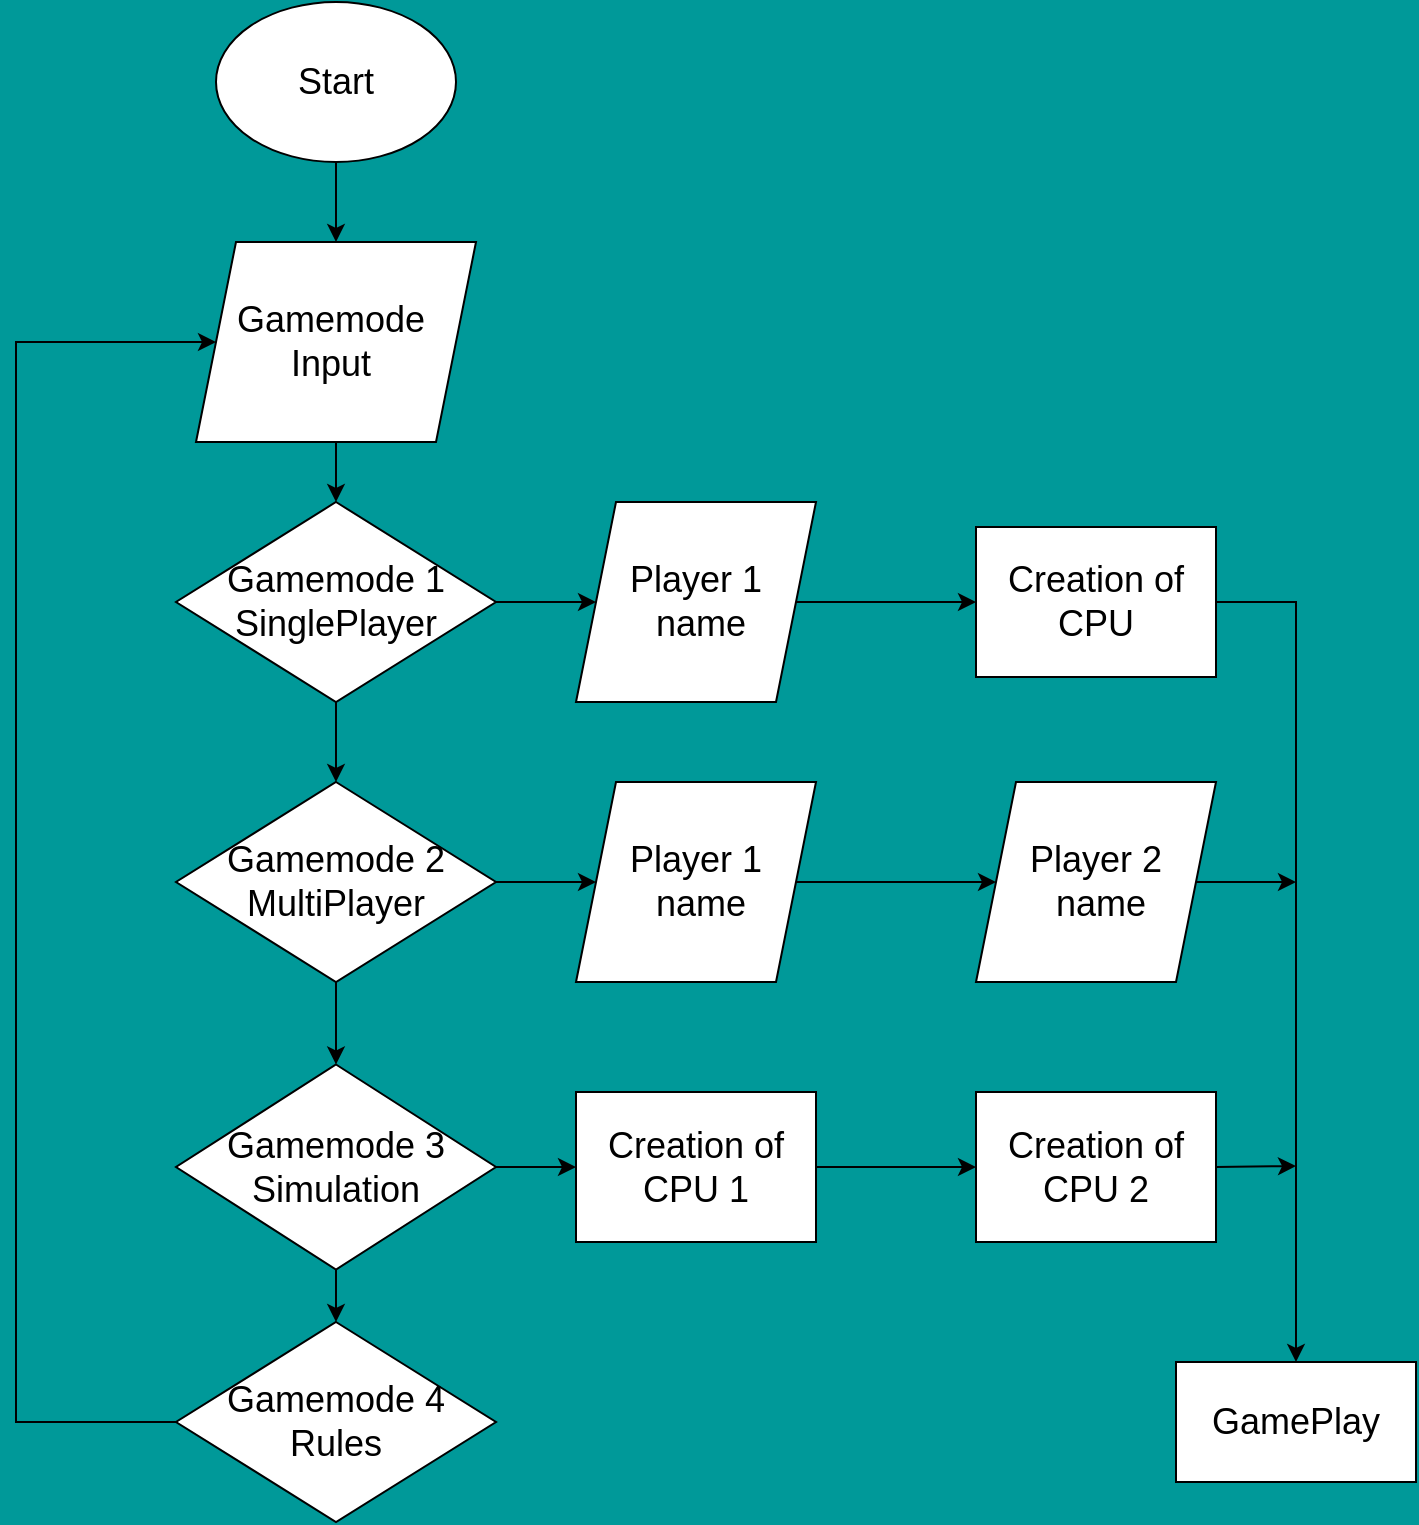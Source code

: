 <mxfile version="20.8.20" type="github" pages="2">
  <diagram id="C5RBs43oDa-KdzZeNtuy" name="Menu Page">
    <mxGraphModel dx="806" dy="463" grid="1" gridSize="10" guides="1" tooltips="1" connect="1" arrows="1" fold="1" page="1" pageScale="1" pageWidth="827" pageHeight="1169" background="#009999" math="0" shadow="0">
      <root>
        <mxCell id="WIyWlLk6GJQsqaUBKTNV-0" />
        <mxCell id="WIyWlLk6GJQsqaUBKTNV-1" parent="WIyWlLk6GJQsqaUBKTNV-0" />
        <mxCell id="a4mW-Qo0J0XxIdTDFxQc-1" style="edgeStyle=orthogonalEdgeStyle;rounded=0;orthogonalLoop=1;jettySize=auto;html=1;exitX=0.5;exitY=1;exitDx=0;exitDy=0;entryX=0.5;entryY=0;entryDx=0;entryDy=0;" parent="WIyWlLk6GJQsqaUBKTNV-1" source="HH_Q_SZp9m50b5lRNX-O-0" target="HH_Q_SZp9m50b5lRNX-O-4" edge="1">
          <mxGeometry relative="1" as="geometry" />
        </mxCell>
        <mxCell id="HH_Q_SZp9m50b5lRNX-O-0" value="&lt;font style=&quot;font-size: 18px;&quot;&gt;Start&lt;/font&gt;" style="ellipse;whiteSpace=wrap;html=1;" parent="WIyWlLk6GJQsqaUBKTNV-1" vertex="1">
          <mxGeometry x="340" y="40" width="120" height="80" as="geometry" />
        </mxCell>
        <mxCell id="HH_Q_SZp9m50b5lRNX-O-47" style="edgeStyle=orthogonalEdgeStyle;rounded=0;orthogonalLoop=1;jettySize=auto;html=1;exitX=1;exitY=0.5;exitDx=0;exitDy=0;fontSize=18;entryX=0.5;entryY=0;entryDx=0;entryDy=0;" parent="WIyWlLk6GJQsqaUBKTNV-1" source="HH_Q_SZp9m50b5lRNX-O-3" target="HH_Q_SZp9m50b5lRNX-O-51" edge="1">
          <mxGeometry relative="1" as="geometry">
            <mxPoint x="880" y="770" as="targetPoint" />
          </mxGeometry>
        </mxCell>
        <mxCell id="HH_Q_SZp9m50b5lRNX-O-3" value="Creation of CPU" style="rounded=0;whiteSpace=wrap;html=1;fontSize=18;" parent="WIyWlLk6GJQsqaUBKTNV-1" vertex="1">
          <mxGeometry x="720" y="302.5" width="120" height="75" as="geometry" />
        </mxCell>
        <mxCell id="HH_Q_SZp9m50b5lRNX-O-4" value="Gamemode&amp;nbsp;&lt;br&gt;Input&amp;nbsp;" style="shape=parallelogram;perimeter=parallelogramPerimeter;whiteSpace=wrap;html=1;fixedSize=1;fontSize=18;" parent="WIyWlLk6GJQsqaUBKTNV-1" vertex="1">
          <mxGeometry x="330" y="160" width="140" height="100" as="geometry" />
        </mxCell>
        <mxCell id="a4mW-Qo0J0XxIdTDFxQc-3" style="edgeStyle=orthogonalEdgeStyle;rounded=0;orthogonalLoop=1;jettySize=auto;html=1;exitX=0.5;exitY=1;exitDx=0;exitDy=0;entryX=0.5;entryY=0;entryDx=0;entryDy=0;" parent="WIyWlLk6GJQsqaUBKTNV-1" source="HH_Q_SZp9m50b5lRNX-O-7" target="HH_Q_SZp9m50b5lRNX-O-21" edge="1">
          <mxGeometry relative="1" as="geometry" />
        </mxCell>
        <mxCell id="HH_Q_SZp9m50b5lRNX-O-7" value="Gamemode 1&lt;br&gt;SinglePlayer" style="rhombus;whiteSpace=wrap;html=1;fontSize=18;" parent="WIyWlLk6GJQsqaUBKTNV-1" vertex="1">
          <mxGeometry x="320" y="290" width="160" height="100" as="geometry" />
        </mxCell>
        <mxCell id="HH_Q_SZp9m50b5lRNX-O-10" value="" style="endArrow=classic;html=1;rounded=0;fontSize=18;exitX=0.5;exitY=1;exitDx=0;exitDy=0;entryX=0.5;entryY=0;entryDx=0;entryDy=0;" parent="WIyWlLk6GJQsqaUBKTNV-1" source="HH_Q_SZp9m50b5lRNX-O-4" target="HH_Q_SZp9m50b5lRNX-O-7" edge="1">
          <mxGeometry width="50" height="50" relative="1" as="geometry">
            <mxPoint x="399.5" y="260" as="sourcePoint" />
            <mxPoint x="400" y="300" as="targetPoint" />
          </mxGeometry>
        </mxCell>
        <mxCell id="HH_Q_SZp9m50b5lRNX-O-16" value="" style="endArrow=classic;html=1;rounded=0;fontSize=18;exitX=1;exitY=0.5;exitDx=0;exitDy=0;entryX=0;entryY=0.5;entryDx=0;entryDy=0;" parent="WIyWlLk6GJQsqaUBKTNV-1" source="HH_Q_SZp9m50b5lRNX-O-7" target="HH_Q_SZp9m50b5lRNX-O-17" edge="1">
          <mxGeometry width="50" height="50" relative="1" as="geometry">
            <mxPoint x="409.5" y="270" as="sourcePoint" />
            <mxPoint x="410" y="310" as="targetPoint" />
          </mxGeometry>
        </mxCell>
        <mxCell id="HH_Q_SZp9m50b5lRNX-O-19" style="edgeStyle=orthogonalEdgeStyle;rounded=0;orthogonalLoop=1;jettySize=auto;html=1;exitX=1;exitY=0.5;exitDx=0;exitDy=0;entryX=0;entryY=0.5;entryDx=0;entryDy=0;fontSize=18;" parent="WIyWlLk6GJQsqaUBKTNV-1" source="HH_Q_SZp9m50b5lRNX-O-17" target="HH_Q_SZp9m50b5lRNX-O-3" edge="1">
          <mxGeometry relative="1" as="geometry" />
        </mxCell>
        <mxCell id="HH_Q_SZp9m50b5lRNX-O-17" value="Player 1&lt;br&gt;&amp;nbsp;name" style="shape=parallelogram;perimeter=parallelogramPerimeter;whiteSpace=wrap;html=1;fixedSize=1;fontSize=18;" parent="WIyWlLk6GJQsqaUBKTNV-1" vertex="1">
          <mxGeometry x="520" y="290" width="120" height="100" as="geometry" />
        </mxCell>
        <mxCell id="a4mW-Qo0J0XxIdTDFxQc-4" style="edgeStyle=orthogonalEdgeStyle;rounded=0;orthogonalLoop=1;jettySize=auto;html=1;exitX=0.5;exitY=1;exitDx=0;exitDy=0;entryX=0.5;entryY=0;entryDx=0;entryDy=0;" parent="WIyWlLk6GJQsqaUBKTNV-1" source="HH_Q_SZp9m50b5lRNX-O-21" target="HH_Q_SZp9m50b5lRNX-O-36" edge="1">
          <mxGeometry relative="1" as="geometry" />
        </mxCell>
        <mxCell id="HH_Q_SZp9m50b5lRNX-O-21" value="Gamemode 2&lt;br&gt;MultiPlayer" style="rhombus;whiteSpace=wrap;html=1;fontSize=18;" parent="WIyWlLk6GJQsqaUBKTNV-1" vertex="1">
          <mxGeometry x="320" y="430" width="160" height="100" as="geometry" />
        </mxCell>
        <mxCell id="HH_Q_SZp9m50b5lRNX-O-23" value="" style="endArrow=classic;html=1;rounded=0;fontSize=18;exitX=1;exitY=0.5;exitDx=0;exitDy=0;entryX=0;entryY=0.5;entryDx=0;entryDy=0;" parent="WIyWlLk6GJQsqaUBKTNV-1" source="HH_Q_SZp9m50b5lRNX-O-21" target="HH_Q_SZp9m50b5lRNX-O-25" edge="1">
          <mxGeometry width="50" height="50" relative="1" as="geometry">
            <mxPoint x="409.5" y="400" as="sourcePoint" />
            <mxPoint x="410" y="440" as="targetPoint" />
          </mxGeometry>
        </mxCell>
        <mxCell id="HH_Q_SZp9m50b5lRNX-O-28" style="edgeStyle=orthogonalEdgeStyle;rounded=0;orthogonalLoop=1;jettySize=auto;html=1;exitX=1;exitY=0.5;exitDx=0;exitDy=0;fontSize=18;" parent="WIyWlLk6GJQsqaUBKTNV-1" source="HH_Q_SZp9m50b5lRNX-O-25" target="HH_Q_SZp9m50b5lRNX-O-26" edge="1">
          <mxGeometry relative="1" as="geometry" />
        </mxCell>
        <mxCell id="HH_Q_SZp9m50b5lRNX-O-25" value="Player 1&lt;br&gt;&amp;nbsp;name" style="shape=parallelogram;perimeter=parallelogramPerimeter;whiteSpace=wrap;html=1;fixedSize=1;fontSize=18;" parent="WIyWlLk6GJQsqaUBKTNV-1" vertex="1">
          <mxGeometry x="520" y="430" width="120" height="100" as="geometry" />
        </mxCell>
        <mxCell id="HH_Q_SZp9m50b5lRNX-O-48" style="edgeStyle=orthogonalEdgeStyle;rounded=0;orthogonalLoop=1;jettySize=auto;html=1;exitX=1;exitY=0.5;exitDx=0;exitDy=0;fontSize=18;" parent="WIyWlLk6GJQsqaUBKTNV-1" source="HH_Q_SZp9m50b5lRNX-O-26" edge="1">
          <mxGeometry relative="1" as="geometry">
            <mxPoint x="880" y="480" as="targetPoint" />
          </mxGeometry>
        </mxCell>
        <mxCell id="HH_Q_SZp9m50b5lRNX-O-26" value="Player 2&lt;br&gt;&amp;nbsp;name" style="shape=parallelogram;perimeter=parallelogramPerimeter;whiteSpace=wrap;html=1;fixedSize=1;fontSize=18;" parent="WIyWlLk6GJQsqaUBKTNV-1" vertex="1">
          <mxGeometry x="720" y="430" width="120" height="100" as="geometry" />
        </mxCell>
        <mxCell id="a4mW-Qo0J0XxIdTDFxQc-6" style="edgeStyle=orthogonalEdgeStyle;rounded=0;orthogonalLoop=1;jettySize=auto;html=1;exitX=1;exitY=0.5;exitDx=0;exitDy=0;" parent="WIyWlLk6GJQsqaUBKTNV-1" source="HH_Q_SZp9m50b5lRNX-O-35" edge="1">
          <mxGeometry relative="1" as="geometry">
            <mxPoint x="880" y="622" as="targetPoint" />
          </mxGeometry>
        </mxCell>
        <mxCell id="HH_Q_SZp9m50b5lRNX-O-35" value="Creation of CPU 2" style="rounded=0;whiteSpace=wrap;html=1;fontSize=18;" parent="WIyWlLk6GJQsqaUBKTNV-1" vertex="1">
          <mxGeometry x="720" y="585" width="120" height="75" as="geometry" />
        </mxCell>
        <mxCell id="a4mW-Qo0J0XxIdTDFxQc-7" style="edgeStyle=orthogonalEdgeStyle;rounded=0;orthogonalLoop=1;jettySize=auto;html=1;exitX=0.5;exitY=1;exitDx=0;exitDy=0;" parent="WIyWlLk6GJQsqaUBKTNV-1" source="HH_Q_SZp9m50b5lRNX-O-36" target="HH_Q_SZp9m50b5lRNX-O-43" edge="1">
          <mxGeometry relative="1" as="geometry" />
        </mxCell>
        <mxCell id="HH_Q_SZp9m50b5lRNX-O-36" value="Gamemode 3&lt;br&gt;Simulation" style="rhombus;whiteSpace=wrap;html=1;fontSize=18;" parent="WIyWlLk6GJQsqaUBKTNV-1" vertex="1">
          <mxGeometry x="320" y="571.25" width="160" height="102.5" as="geometry" />
        </mxCell>
        <mxCell id="HH_Q_SZp9m50b5lRNX-O-38" value="" style="endArrow=classic;html=1;rounded=0;fontSize=18;exitX=1;exitY=0.5;exitDx=0;exitDy=0;entryX=0;entryY=0.5;entryDx=0;entryDy=0;" parent="WIyWlLk6GJQsqaUBKTNV-1" source="HH_Q_SZp9m50b5lRNX-O-36" target="HH_Q_SZp9m50b5lRNX-O-42" edge="1">
          <mxGeometry width="50" height="50" relative="1" as="geometry">
            <mxPoint x="409.5" y="530" as="sourcePoint" />
            <mxPoint x="520" y="605" as="targetPoint" />
          </mxGeometry>
        </mxCell>
        <mxCell id="a4mW-Qo0J0XxIdTDFxQc-5" style="edgeStyle=orthogonalEdgeStyle;rounded=0;orthogonalLoop=1;jettySize=auto;html=1;exitX=1;exitY=0.5;exitDx=0;exitDy=0;entryX=0;entryY=0.5;entryDx=0;entryDy=0;" parent="WIyWlLk6GJQsqaUBKTNV-1" source="HH_Q_SZp9m50b5lRNX-O-42" target="HH_Q_SZp9m50b5lRNX-O-35" edge="1">
          <mxGeometry relative="1" as="geometry" />
        </mxCell>
        <mxCell id="HH_Q_SZp9m50b5lRNX-O-42" value="Creation of CPU 1" style="rounded=0;whiteSpace=wrap;html=1;fontSize=18;" parent="WIyWlLk6GJQsqaUBKTNV-1" vertex="1">
          <mxGeometry x="520" y="585" width="120" height="75" as="geometry" />
        </mxCell>
        <mxCell id="HH_Q_SZp9m50b5lRNX-O-45" style="edgeStyle=orthogonalEdgeStyle;rounded=0;orthogonalLoop=1;jettySize=auto;html=1;exitX=0;exitY=0.5;exitDx=0;exitDy=0;fontSize=18;entryX=0;entryY=0.5;entryDx=0;entryDy=0;" parent="WIyWlLk6GJQsqaUBKTNV-1" source="HH_Q_SZp9m50b5lRNX-O-43" target="HH_Q_SZp9m50b5lRNX-O-4" edge="1">
          <mxGeometry relative="1" as="geometry">
            <mxPoint x="580" y="150" as="targetPoint" />
            <Array as="points">
              <mxPoint x="240" y="750" />
              <mxPoint x="240" y="210" />
            </Array>
          </mxGeometry>
        </mxCell>
        <mxCell id="HH_Q_SZp9m50b5lRNX-O-43" value="Gamemode 4&lt;br&gt;Rules" style="rhombus;whiteSpace=wrap;html=1;fontSize=18;" parent="WIyWlLk6GJQsqaUBKTNV-1" vertex="1">
          <mxGeometry x="320" y="700" width="160" height="100" as="geometry" />
        </mxCell>
        <mxCell id="HH_Q_SZp9m50b5lRNX-O-51" value="GamePlay" style="rounded=0;whiteSpace=wrap;html=1;fontSize=18;" parent="WIyWlLk6GJQsqaUBKTNV-1" vertex="1">
          <mxGeometry x="820" y="720" width="120" height="60" as="geometry" />
        </mxCell>
      </root>
    </mxGraphModel>
  </diagram>
  <diagram id="r4zX6FCwEMg9TZWFA4fZ" name="Page-2">
    <mxGraphModel dx="806" dy="463" grid="1" gridSize="10" guides="1" tooltips="1" connect="1" arrows="1" fold="1" page="1" pageScale="1" pageWidth="850" pageHeight="1100" background="#009999" math="0" shadow="0">
      <root>
        <mxCell id="0" />
        <mxCell id="1" parent="0" />
        <mxCell id="A7rMprVfMEgR3UaybPef-2" style="edgeStyle=orthogonalEdgeStyle;rounded=0;orthogonalLoop=1;jettySize=auto;html=1;exitX=0.5;exitY=1;exitDx=0;exitDy=0;fontSize=18;entryX=0.5;entryY=0;entryDx=0;entryDy=0;" parent="1" source="A7rMprVfMEgR3UaybPef-1" target="A7rMprVfMEgR3UaybPef-4" edge="1">
          <mxGeometry relative="1" as="geometry">
            <mxPoint x="400" y="290" as="targetPoint" />
          </mxGeometry>
        </mxCell>
        <mxCell id="A7rMprVfMEgR3UaybPef-1" value="Creating deck and shuffling it" style="rounded=0;whiteSpace=wrap;html=1;fontSize=18;" parent="1" vertex="1">
          <mxGeometry x="340" y="160" width="120" height="60" as="geometry" />
        </mxCell>
        <mxCell id="A7rMprVfMEgR3UaybPef-3" style="edgeStyle=orthogonalEdgeStyle;rounded=0;orthogonalLoop=1;jettySize=auto;html=1;exitX=0.5;exitY=1;exitDx=0;exitDy=0;fontSize=18;entryX=0.5;entryY=0;entryDx=0;entryDy=0;" parent="1" source="A7rMprVfMEgR3UaybPef-4" target="A7rMprVfMEgR3UaybPef-6" edge="1">
          <mxGeometry relative="1" as="geometry">
            <mxPoint x="400" y="430" as="targetPoint" />
          </mxGeometry>
        </mxCell>
        <mxCell id="A7rMprVfMEgR3UaybPef-4" value="Creating the table (4cards)" style="rounded=0;whiteSpace=wrap;html=1;fontSize=18;" parent="1" vertex="1">
          <mxGeometry x="340" y="250" width="120" height="60" as="geometry" />
        </mxCell>
        <mxCell id="A7rMprVfMEgR3UaybPef-5" style="edgeStyle=orthogonalEdgeStyle;rounded=0;orthogonalLoop=1;jettySize=auto;html=1;exitX=0.5;exitY=1;exitDx=0;exitDy=0;fontSize=18;entryX=0.5;entryY=0;entryDx=0;entryDy=0;" parent="1" source="A7rMprVfMEgR3UaybPef-6" target="mmve00oq2YELYaKE3oax-1" edge="1">
          <mxGeometry relative="1" as="geometry">
            <mxPoint x="400" y="520" as="targetPoint" />
          </mxGeometry>
        </mxCell>
        <mxCell id="A7rMprVfMEgR3UaybPef-6" value="Giving each player 3 cards" style="rounded=0;whiteSpace=wrap;html=1;fontSize=18;" parent="1" vertex="1">
          <mxGeometry x="340" y="340" width="120" height="60" as="geometry" />
        </mxCell>
        <mxCell id="A7rMprVfMEgR3UaybPef-8" style="edgeStyle=orthogonalEdgeStyle;rounded=0;orthogonalLoop=1;jettySize=auto;html=1;exitX=0.5;exitY=1;exitDx=0;exitDy=0;entryX=0.5;entryY=0;entryDx=0;entryDy=0;fontSize=18;" parent="1" source="A7rMprVfMEgR3UaybPef-7" target="A7rMprVfMEgR3UaybPef-1" edge="1">
          <mxGeometry relative="1" as="geometry" />
        </mxCell>
        <mxCell id="A7rMprVfMEgR3UaybPef-7" value="Start Gameplay" style="ellipse;whiteSpace=wrap;html=1;fontSize=18;" parent="1" vertex="1">
          <mxGeometry x="340" y="40" width="120" height="80" as="geometry" />
        </mxCell>
        <mxCell id="eur9afngzgF5X81ezOUa-4" style="edgeStyle=orthogonalEdgeStyle;rounded=0;orthogonalLoop=1;jettySize=auto;html=1;exitX=1;exitY=0.5;exitDx=0;exitDy=0;fontSize=18;entryX=0;entryY=0.5;entryDx=0;entryDy=0;" parent="1" source="mmve00oq2YELYaKE3oax-1" target="ADtmE46used6P5anF5o4-2" edge="1">
          <mxGeometry relative="1" as="geometry">
            <mxPoint x="720" y="580" as="targetPoint" />
            <Array as="points">
              <mxPoint x="560" y="580" />
              <mxPoint x="560" y="325" />
            </Array>
          </mxGeometry>
        </mxCell>
        <mxCell id="P5Umke_pk-AGryGn2isK-3" style="edgeStyle=orthogonalEdgeStyle;rounded=0;orthogonalLoop=1;jettySize=auto;html=1;exitX=0.5;exitY=1;exitDx=0;exitDy=0;entryX=0.5;entryY=0;entryDx=0;entryDy=0;" parent="1" source="mmve00oq2YELYaKE3oax-1" target="7MBdk1am__fWoxltFibg-8" edge="1">
          <mxGeometry relative="1" as="geometry">
            <mxPoint x="400" y="680" as="targetPoint" />
          </mxGeometry>
        </mxCell>
        <mxCell id="mmve00oq2YELYaKE3oax-1" value="&lt;font style=&quot;font-size: 18px;&quot;&gt;While deck &amp;gt; 0:&lt;/font&gt;" style="rhombus;whiteSpace=wrap;html=1;" parent="1" vertex="1">
          <mxGeometry x="320" y="520" width="160" height="120" as="geometry" />
        </mxCell>
        <mxCell id="eur9afngzgF5X81ezOUa-3" style="edgeStyle=orthogonalEdgeStyle;rounded=0;orthogonalLoop=1;jettySize=auto;html=1;entryX=0;entryY=0.5;entryDx=0;entryDy=0;fontSize=18;" parent="1" target="mmve00oq2YELYaKE3oax-1" edge="1">
          <mxGeometry relative="1" as="geometry">
            <mxPoint x="160" y="1100" as="sourcePoint" />
            <Array as="points">
              <mxPoint x="160" y="710" />
              <mxPoint x="160" y="580" />
            </Array>
          </mxGeometry>
        </mxCell>
        <mxCell id="eC-DJ6D7m3388WFmM2am-2" style="edgeStyle=orthogonalEdgeStyle;rounded=0;orthogonalLoop=1;jettySize=auto;html=1;exitX=0.5;exitY=1;exitDx=0;exitDy=0;entryX=0.5;entryY=0;entryDx=0;entryDy=0;fontSize=210;" parent="1" source="ADtmE46used6P5anF5o4-2" target="eC-DJ6D7m3388WFmM2am-4" edge="1">
          <mxGeometry relative="1" as="geometry">
            <mxPoint x="1275" y="385" as="targetPoint" />
          </mxGeometry>
        </mxCell>
        <mxCell id="ADtmE46used6P5anF5o4-2" value="End Of Gameplay" style="rounded=0;whiteSpace=wrap;html=1;fontSize=18;" parent="1" vertex="1">
          <mxGeometry x="925" y="295" width="120" height="60" as="geometry" />
        </mxCell>
        <mxCell id="ADtmE46used6P5anF5o4-3" value="Setting the gameplay" style="text;whiteSpace=wrap;html=1;fontSize=18;" parent="1" vertex="1">
          <mxGeometry x="170" y="255" width="120" height="50" as="geometry" />
        </mxCell>
        <mxCell id="ADtmE46used6P5anF5o4-5" value="&lt;font style=&quot;font-size: 210px;&quot;&gt;{&lt;/font&gt;" style="text;whiteSpace=wrap;html=1;fontSize=18;" parent="1" vertex="1">
          <mxGeometry x="260" y="130" width="180" height="200" as="geometry" />
        </mxCell>
        <mxCell id="ADtmE46used6P5anF5o4-6" value="Start of Gameplay" style="text;whiteSpace=wrap;html=1;fontSize=18;" parent="1" vertex="1">
          <mxGeometry x="230" y="490" width="120" height="50" as="geometry" />
        </mxCell>
        <mxCell id="eC-DJ6D7m3388WFmM2am-7" style="edgeStyle=orthogonalEdgeStyle;rounded=0;orthogonalLoop=1;jettySize=auto;html=1;exitX=0.5;exitY=1;exitDx=0;exitDy=0;entryX=0.5;entryY=0;entryDx=0;entryDy=0;fontSize=18;" parent="1" source="eC-DJ6D7m3388WFmM2am-4" target="eC-DJ6D7m3388WFmM2am-6" edge="1">
          <mxGeometry relative="1" as="geometry" />
        </mxCell>
        <mxCell id="eC-DJ6D7m3388WFmM2am-26" style="edgeStyle=orthogonalEdgeStyle;rounded=0;orthogonalLoop=1;jettySize=auto;html=1;exitX=1;exitY=0.5;exitDx=0;exitDy=0;fontSize=18;entryX=0;entryY=0.5;entryDx=0;entryDy=0;entryPerimeter=0;" parent="1" source="eC-DJ6D7m3388WFmM2am-4" target="eC-DJ6D7m3388WFmM2am-29" edge="1">
          <mxGeometry relative="1" as="geometry">
            <mxPoint x="1165" y="565" as="targetPoint" />
            <Array as="points">
              <mxPoint x="1135" y="425" />
              <mxPoint x="1135" y="425" />
            </Array>
          </mxGeometry>
        </mxCell>
        <mxCell id="eC-DJ6D7m3388WFmM2am-4" value="Count each player tot cards" style="rounded=0;whiteSpace=wrap;html=1;fontSize=18;" parent="1" vertex="1">
          <mxGeometry x="910" y="395" width="150" height="60" as="geometry" />
        </mxCell>
        <mxCell id="eC-DJ6D7m3388WFmM2am-9" style="edgeStyle=orthogonalEdgeStyle;rounded=0;orthogonalLoop=1;jettySize=auto;html=1;exitX=0.5;exitY=1;exitDx=0;exitDy=0;fontSize=18;entryX=0.5;entryY=0;entryDx=0;entryDy=0;" parent="1" source="eC-DJ6D7m3388WFmM2am-5" target="eC-DJ6D7m3388WFmM2am-10" edge="1">
          <mxGeometry relative="1" as="geometry">
            <mxPoint x="990" y="835" as="targetPoint" />
          </mxGeometry>
        </mxCell>
        <mxCell id="eC-DJ6D7m3388WFmM2am-5" value="Count each player tot Scopas" style="rounded=0;whiteSpace=wrap;html=1;fontSize=18;" parent="1" vertex="1">
          <mxGeometry x="910" y="685" width="150" height="60" as="geometry" />
        </mxCell>
        <mxCell id="eC-DJ6D7m3388WFmM2am-8" style="edgeStyle=orthogonalEdgeStyle;rounded=0;orthogonalLoop=1;jettySize=auto;html=1;exitX=0.5;exitY=1;exitDx=0;exitDy=0;entryX=0.5;entryY=0;entryDx=0;entryDy=0;fontSize=18;" parent="1" source="eC-DJ6D7m3388WFmM2am-6" target="eC-DJ6D7m3388WFmM2am-5" edge="1">
          <mxGeometry relative="1" as="geometry" />
        </mxCell>
        <mxCell id="eC-DJ6D7m3388WFmM2am-6" value="Count each player tot coins" style="rounded=0;whiteSpace=wrap;html=1;fontSize=18;" parent="1" vertex="1">
          <mxGeometry x="910" y="535" width="150" height="60" as="geometry" />
        </mxCell>
        <mxCell id="eC-DJ6D7m3388WFmM2am-11" style="edgeStyle=orthogonalEdgeStyle;rounded=0;orthogonalLoop=1;jettySize=auto;html=1;exitX=0.5;exitY=1;exitDx=0;exitDy=0;fontSize=18;entryX=0.5;entryY=0;entryDx=0;entryDy=0;" parent="1" source="eC-DJ6D7m3388WFmM2am-10" edge="1">
          <mxGeometry relative="1" as="geometry">
            <mxPoint x="985" y="935" as="targetPoint" />
          </mxGeometry>
        </mxCell>
        <mxCell id="eC-DJ6D7m3388WFmM2am-10" value="Add all points gathered" style="rounded=0;whiteSpace=wrap;html=1;fontSize=18;" parent="1" vertex="1">
          <mxGeometry x="915" y="835" width="140" height="60" as="geometry" />
        </mxCell>
        <mxCell id="eC-DJ6D7m3388WFmM2am-16" style="edgeStyle=orthogonalEdgeStyle;rounded=0;orthogonalLoop=1;jettySize=auto;html=1;exitX=1;exitY=0.5;exitDx=0;exitDy=0;entryX=0;entryY=0.5;entryDx=0;entryDy=0;entryPerimeter=0;fontSize=18;" parent="1" target="eC-DJ6D7m3388WFmM2am-15" edge="1">
          <mxGeometry relative="1" as="geometry">
            <mxPoint x="1115" y="995" as="targetPoint" />
            <mxPoint x="1075" y="995" as="sourcePoint" />
          </mxGeometry>
        </mxCell>
        <mxCell id="eC-DJ6D7m3388WFmM2am-17" style="edgeStyle=orthogonalEdgeStyle;rounded=0;orthogonalLoop=1;jettySize=auto;html=1;exitX=0.5;exitY=1;exitDx=0;exitDy=0;fontSize=18;entryX=0.5;entryY=0;entryDx=0;entryDy=0;" parent="1" edge="1">
          <mxGeometry relative="1" as="geometry">
            <mxPoint x="985" y="1075" as="targetPoint" />
            <mxPoint x="985" y="1055" as="sourcePoint" />
          </mxGeometry>
        </mxCell>
        <mxCell id="eC-DJ6D7m3388WFmM2am-14" value="&lt;span style=&quot;font-size: 18px;&quot;&gt;If player 1 poins &amp;gt; player 2 points:&lt;/span&gt;" style="rhombus;whiteSpace=wrap;html=1;" parent="1" vertex="1">
          <mxGeometry x="910" y="935" width="180" height="120" as="geometry" />
        </mxCell>
        <mxCell id="eC-DJ6D7m3388WFmM2am-15" value="Player 1 Won!" style="strokeWidth=2;html=1;shape=mxgraph.flowchart.display;whiteSpace=wrap;fontSize=18;" parent="1" vertex="1">
          <mxGeometry x="1125" y="965" width="100" height="60" as="geometry" />
        </mxCell>
        <mxCell id="eC-DJ6D7m3388WFmM2am-18" style="edgeStyle=orthogonalEdgeStyle;rounded=0;orthogonalLoop=1;jettySize=auto;html=1;exitX=1;exitY=0.5;exitDx=0;exitDy=0;entryX=0;entryY=0.5;entryDx=0;entryDy=0;entryPerimeter=0;fontSize=18;" parent="1" target="eC-DJ6D7m3388WFmM2am-21" edge="1">
          <mxGeometry relative="1" as="geometry">
            <mxPoint x="1115" y="1155" as="targetPoint" />
            <mxPoint x="1075" y="1135" as="sourcePoint" />
          </mxGeometry>
        </mxCell>
        <mxCell id="eC-DJ6D7m3388WFmM2am-19" style="edgeStyle=orthogonalEdgeStyle;rounded=0;orthogonalLoop=1;jettySize=auto;html=1;exitX=0.5;exitY=1;exitDx=0;exitDy=0;fontSize=18;entryX=0.5;entryY=0;entryDx=0;entryDy=0;" parent="1" edge="1">
          <mxGeometry relative="1" as="geometry">
            <mxPoint x="985" y="1215" as="targetPoint" />
            <mxPoint x="985" y="1195" as="sourcePoint" />
          </mxGeometry>
        </mxCell>
        <mxCell id="eC-DJ6D7m3388WFmM2am-20" value="&lt;span style=&quot;font-size: 18px;&quot;&gt;If player 1 poins &amp;lt; player 2 points:&lt;/span&gt;" style="rhombus;whiteSpace=wrap;html=1;" parent="1" vertex="1">
          <mxGeometry x="910" y="1075" width="180" height="120" as="geometry" />
        </mxCell>
        <mxCell id="eC-DJ6D7m3388WFmM2am-21" value="Player 2 Won!" style="strokeWidth=2;html=1;shape=mxgraph.flowchart.display;whiteSpace=wrap;fontSize=18;" parent="1" vertex="1">
          <mxGeometry x="1125" y="1105" width="100" height="60" as="geometry" />
        </mxCell>
        <mxCell id="eC-DJ6D7m3388WFmM2am-22" style="edgeStyle=orthogonalEdgeStyle;rounded=0;orthogonalLoop=1;jettySize=auto;html=1;exitX=1;exitY=0.5;exitDx=0;exitDy=0;entryX=0;entryY=0.5;entryDx=0;entryDy=0;entryPerimeter=0;fontSize=18;" parent="1" target="eC-DJ6D7m3388WFmM2am-25" edge="1">
          <mxGeometry relative="1" as="geometry">
            <mxPoint x="1115" y="1315" as="targetPoint" />
            <mxPoint x="1075" y="1275" as="sourcePoint" />
          </mxGeometry>
        </mxCell>
        <mxCell id="eC-DJ6D7m3388WFmM2am-24" value="&lt;span style=&quot;font-size: 18px;&quot;&gt;If player 1 poins == player 2 points:&lt;/span&gt;" style="rhombus;whiteSpace=wrap;html=1;" parent="1" vertex="1">
          <mxGeometry x="910" y="1215" width="180" height="120" as="geometry" />
        </mxCell>
        <mxCell id="eC-DJ6D7m3388WFmM2am-25" value="It&#39;s a draw!" style="strokeWidth=2;html=1;shape=mxgraph.flowchart.display;whiteSpace=wrap;fontSize=18;" parent="1" vertex="1">
          <mxGeometry x="1125" y="1245" width="100" height="60" as="geometry" />
        </mxCell>
        <mxCell id="eC-DJ6D7m3388WFmM2am-27" value="" style="endArrow=classic;html=1;rounded=0;fontSize=18;entryX=0;entryY=0.5;entryDx=0;entryDy=0;entryPerimeter=0;" parent="1" target="eC-DJ6D7m3388WFmM2am-28" edge="1">
          <mxGeometry width="50" height="50" relative="1" as="geometry">
            <mxPoint x="1125" y="425" as="sourcePoint" />
            <mxPoint x="1245" y="375" as="targetPoint" />
            <Array as="points">
              <mxPoint x="1125" y="355" />
            </Array>
          </mxGeometry>
        </mxCell>
        <mxCell id="eC-DJ6D7m3388WFmM2am-28" value="Player 1 number of cards are:" style="strokeWidth=2;html=1;shape=mxgraph.flowchart.display;whiteSpace=wrap;fontSize=18;" parent="1" vertex="1">
          <mxGeometry x="1165" y="325" width="240" height="60" as="geometry" />
        </mxCell>
        <mxCell id="eC-DJ6D7m3388WFmM2am-29" value="Player 2 number of cards are:" style="strokeWidth=2;html=1;shape=mxgraph.flowchart.display;whiteSpace=wrap;fontSize=18;" parent="1" vertex="1">
          <mxGeometry x="1165" y="395" width="240" height="60" as="geometry" />
        </mxCell>
        <mxCell id="eC-DJ6D7m3388WFmM2am-48" style="edgeStyle=orthogonalEdgeStyle;rounded=0;orthogonalLoop=1;jettySize=auto;html=1;exitX=1;exitY=0.5;exitDx=0;exitDy=0;fontSize=18;entryX=0;entryY=0.5;entryDx=0;entryDy=0;entryPerimeter=0;" parent="1" source="eC-DJ6D7m3388WFmM2am-6" target="eC-DJ6D7m3388WFmM2am-51" edge="1">
          <mxGeometry relative="1" as="geometry">
            <mxPoint x="1165" y="705" as="targetPoint" />
            <mxPoint x="1060" y="565" as="sourcePoint" />
            <Array as="points" />
          </mxGeometry>
        </mxCell>
        <mxCell id="eC-DJ6D7m3388WFmM2am-49" value="" style="endArrow=classic;html=1;rounded=0;fontSize=18;entryX=0;entryY=0.5;entryDx=0;entryDy=0;entryPerimeter=0;" parent="1" target="eC-DJ6D7m3388WFmM2am-50" edge="1">
          <mxGeometry width="50" height="50" relative="1" as="geometry">
            <mxPoint x="1125" y="565" as="sourcePoint" />
            <mxPoint x="1245" y="515" as="targetPoint" />
            <Array as="points">
              <mxPoint x="1125" y="495" />
            </Array>
          </mxGeometry>
        </mxCell>
        <mxCell id="eC-DJ6D7m3388WFmM2am-50" value="Player 1 number of coins are:" style="strokeWidth=2;html=1;shape=mxgraph.flowchart.display;whiteSpace=wrap;fontSize=18;" parent="1" vertex="1">
          <mxGeometry x="1165" y="465" width="240" height="60" as="geometry" />
        </mxCell>
        <mxCell id="eC-DJ6D7m3388WFmM2am-51" value="Player 2 number of coins are:" style="strokeWidth=2;html=1;shape=mxgraph.flowchart.display;whiteSpace=wrap;fontSize=18;" parent="1" vertex="1">
          <mxGeometry x="1165" y="535" width="240" height="60" as="geometry" />
        </mxCell>
        <mxCell id="eC-DJ6D7m3388WFmM2am-52" style="edgeStyle=orthogonalEdgeStyle;rounded=0;orthogonalLoop=1;jettySize=auto;html=1;exitX=1;exitY=0.5;exitDx=0;exitDy=0;fontSize=18;entryX=0;entryY=0.5;entryDx=0;entryDy=0;entryPerimeter=0;" parent="1" source="eC-DJ6D7m3388WFmM2am-5" target="eC-DJ6D7m3388WFmM2am-55" edge="1">
          <mxGeometry relative="1" as="geometry">
            <mxPoint x="1165" y="855" as="targetPoint" />
            <mxPoint x="1060" y="715" as="sourcePoint" />
            <Array as="points" />
          </mxGeometry>
        </mxCell>
        <mxCell id="eC-DJ6D7m3388WFmM2am-53" value="" style="endArrow=classic;html=1;rounded=0;fontSize=18;entryX=0;entryY=0.5;entryDx=0;entryDy=0;entryPerimeter=0;" parent="1" target="eC-DJ6D7m3388WFmM2am-54" edge="1">
          <mxGeometry width="50" height="50" relative="1" as="geometry">
            <mxPoint x="1125" y="715" as="sourcePoint" />
            <mxPoint x="1245" y="665" as="targetPoint" />
            <Array as="points">
              <mxPoint x="1125" y="645" />
            </Array>
          </mxGeometry>
        </mxCell>
        <mxCell id="eC-DJ6D7m3388WFmM2am-54" value="Player 1 number of Scopas are:" style="strokeWidth=2;html=1;shape=mxgraph.flowchart.display;whiteSpace=wrap;fontSize=18;" parent="1" vertex="1">
          <mxGeometry x="1165" y="615" width="280" height="60" as="geometry" />
        </mxCell>
        <mxCell id="eC-DJ6D7m3388WFmM2am-55" value="Player 2 number of cards are:" style="strokeWidth=2;html=1;shape=mxgraph.flowchart.display;whiteSpace=wrap;fontSize=18;" parent="1" vertex="1">
          <mxGeometry x="1165" y="685" width="280" height="60" as="geometry" />
        </mxCell>
        <mxCell id="eC-DJ6D7m3388WFmM2am-56" style="edgeStyle=orthogonalEdgeStyle;rounded=0;orthogonalLoop=1;jettySize=auto;html=1;exitX=1;exitY=0.5;exitDx=0;exitDy=0;fontSize=18;entryX=0;entryY=0.5;entryDx=0;entryDy=0;entryPerimeter=0;" parent="1" target="eC-DJ6D7m3388WFmM2am-59" edge="1">
          <mxGeometry relative="1" as="geometry">
            <mxPoint x="1160" y="1005" as="targetPoint" />
            <mxPoint x="1055" y="865" as="sourcePoint" />
            <Array as="points">
              <mxPoint x="1130" y="865" />
              <mxPoint x="1130" y="865" />
            </Array>
          </mxGeometry>
        </mxCell>
        <mxCell id="eC-DJ6D7m3388WFmM2am-57" value="" style="endArrow=classic;html=1;rounded=0;fontSize=18;entryX=0;entryY=0.5;entryDx=0;entryDy=0;entryPerimeter=0;" parent="1" target="eC-DJ6D7m3388WFmM2am-58" edge="1">
          <mxGeometry width="50" height="50" relative="1" as="geometry">
            <mxPoint x="1120" y="865" as="sourcePoint" />
            <mxPoint x="1240" y="815" as="targetPoint" />
            <Array as="points">
              <mxPoint x="1120" y="795" />
            </Array>
          </mxGeometry>
        </mxCell>
        <mxCell id="eC-DJ6D7m3388WFmM2am-58" value="Player 1 total points are:" style="strokeWidth=2;html=1;shape=mxgraph.flowchart.display;whiteSpace=wrap;fontSize=18;" parent="1" vertex="1">
          <mxGeometry x="1160" y="765" width="240" height="60" as="geometry" />
        </mxCell>
        <mxCell id="eC-DJ6D7m3388WFmM2am-59" value="Player 2 total poins are:" style="strokeWidth=2;html=1;shape=mxgraph.flowchart.display;whiteSpace=wrap;fontSize=18;" parent="1" vertex="1">
          <mxGeometry x="1160" y="835" width="240" height="60" as="geometry" />
        </mxCell>
        <mxCell id="eC-DJ6D7m3388WFmM2am-61" value="True" style="text;whiteSpace=wrap;html=1;fontSize=18;" parent="1" vertex="1">
          <mxGeometry x="1075" y="965" width="45" height="30" as="geometry" />
        </mxCell>
        <mxCell id="eC-DJ6D7m3388WFmM2am-62" value="True" style="text;whiteSpace=wrap;html=1;fontSize=18;" parent="1" vertex="1">
          <mxGeometry x="1075" y="1105" width="45" height="30" as="geometry" />
        </mxCell>
        <mxCell id="eC-DJ6D7m3388WFmM2am-67" value="True" style="text;whiteSpace=wrap;html=1;fontSize=18;" parent="1" vertex="1">
          <mxGeometry x="1075" y="1245" width="45" height="30" as="geometry" />
        </mxCell>
        <mxCell id="P5Umke_pk-AGryGn2isK-4" value="Alterning turns function" style="text;whiteSpace=wrap;html=1;fontSize=18;" parent="1" vertex="1">
          <mxGeometry x="230" y="670" width="120" height="50" as="geometry" />
        </mxCell>
        <mxCell id="7MBdk1am__fWoxltFibg-1" value="&lt;font style=&quot;font-size: 16px;&quot;&gt;True&lt;/font&gt;" style="text;whiteSpace=wrap;html=1;fontSize=18;" parent="1" vertex="1">
          <mxGeometry x="410" y="640" width="50" height="30" as="geometry" />
        </mxCell>
        <mxCell id="7MBdk1am__fWoxltFibg-2" value="&lt;font style=&quot;font-size: 16px;&quot;&gt;False&lt;/font&gt;" style="text;whiteSpace=wrap;html=1;fontSize=18;" parent="1" vertex="1">
          <mxGeometry x="480" y="540" width="50" height="30" as="geometry" />
        </mxCell>
        <mxCell id="3D9CSnG0MqOJXB3LCwpZ-37" style="edgeStyle=orthogonalEdgeStyle;rounded=0;orthogonalLoop=1;jettySize=auto;html=1;exitX=0.5;exitY=1;exitDx=0;exitDy=0;entryX=0.5;entryY=0;entryDx=0;entryDy=0;" edge="1" parent="1" source="7MBdk1am__fWoxltFibg-8" target="3D9CSnG0MqOJXB3LCwpZ-32">
          <mxGeometry relative="1" as="geometry" />
        </mxCell>
        <mxCell id="7MBdk1am__fWoxltFibg-8" value="&lt;font style=&quot;font-size: 18px;&quot;&gt;For each player:&lt;/font&gt;" style="rhombus;whiteSpace=wrap;html=1;" parent="1" vertex="1">
          <mxGeometry x="320" y="670" width="160" height="90" as="geometry" />
        </mxCell>
        <mxCell id="3D9CSnG0MqOJXB3LCwpZ-22" style="edgeStyle=orthogonalEdgeStyle;rounded=0;orthogonalLoop=1;jettySize=auto;html=1;entryX=0;entryY=0.5;entryDx=0;entryDy=0;fontSize=16;" edge="1" parent="1" target="3D9CSnG0MqOJXB3LCwpZ-26">
          <mxGeometry relative="1" as="geometry">
            <mxPoint x="280" y="1105" as="sourcePoint" />
            <Array as="points">
              <mxPoint x="280" y="955" />
            </Array>
          </mxGeometry>
        </mxCell>
        <mxCell id="3D9CSnG0MqOJXB3LCwpZ-23" value="PlayCard" style="rounded=0;whiteSpace=wrap;html=1;fontSize=18;" vertex="1" parent="1">
          <mxGeometry x="340" y="1060" width="120" height="60" as="geometry" />
        </mxCell>
        <mxCell id="3D9CSnG0MqOJXB3LCwpZ-24" style="edgeStyle=orthogonalEdgeStyle;rounded=0;orthogonalLoop=1;jettySize=auto;html=1;exitX=0.5;exitY=1;exitDx=0;exitDy=0;entryX=0.5;entryY=0;entryDx=0;entryDy=0;fontSize=16;" edge="1" parent="1" source="3D9CSnG0MqOJXB3LCwpZ-26" target="3D9CSnG0MqOJXB3LCwpZ-23">
          <mxGeometry relative="1" as="geometry" />
        </mxCell>
        <mxCell id="3D9CSnG0MqOJXB3LCwpZ-25" style="edgeStyle=orthogonalEdgeStyle;rounded=0;orthogonalLoop=1;jettySize=auto;html=1;exitX=1;exitY=0.5;exitDx=0;exitDy=0;fontSize=16;entryX=1;entryY=0.5;entryDx=0;entryDy=0;" edge="1" parent="1" source="3D9CSnG0MqOJXB3LCwpZ-26" target="3D9CSnG0MqOJXB3LCwpZ-32">
          <mxGeometry relative="1" as="geometry">
            <mxPoint x="560" y="740" as="targetPoint" />
          </mxGeometry>
        </mxCell>
        <mxCell id="3D9CSnG0MqOJXB3LCwpZ-26" value="&lt;font style=&quot;font-size: 18px;&quot;&gt;&amp;nbsp;While player1 hand &amp;gt; 0:&lt;/font&gt;" style="rhombus;whiteSpace=wrap;html=1;" vertex="1" parent="1">
          <mxGeometry x="320" y="890" width="160" height="130" as="geometry" />
        </mxCell>
        <mxCell id="3D9CSnG0MqOJXB3LCwpZ-27" value="&lt;font style=&quot;font-size: 16px;&quot;&gt;True&lt;/font&gt;" style="text;whiteSpace=wrap;html=1;fontSize=18;" vertex="1" parent="1">
          <mxGeometry x="410" y="1015" width="50" height="30" as="geometry" />
        </mxCell>
        <mxCell id="3D9CSnG0MqOJXB3LCwpZ-28" value="&lt;font style=&quot;font-size: 16px;&quot;&gt;False&lt;/font&gt;" style="text;whiteSpace=wrap;html=1;fontSize=18;" vertex="1" parent="1">
          <mxGeometry x="500" y="925" width="50" height="30" as="geometry" />
        </mxCell>
        <mxCell id="3D9CSnG0MqOJXB3LCwpZ-29" value="Alterning turns" style="rounded=0;whiteSpace=wrap;html=1;fontSize=18;" vertex="1" parent="1">
          <mxGeometry x="580" y="925" width="120" height="60" as="geometry" />
        </mxCell>
        <mxCell id="3D9CSnG0MqOJXB3LCwpZ-31" style="edgeStyle=orthogonalEdgeStyle;rounded=0;orthogonalLoop=1;jettySize=auto;html=1;exitX=0.5;exitY=1;exitDx=0;exitDy=0;entryX=0.5;entryY=0;entryDx=0;entryDy=0;fontSize=16;" edge="1" parent="1" source="3D9CSnG0MqOJXB3LCwpZ-32" target="3D9CSnG0MqOJXB3LCwpZ-26">
          <mxGeometry relative="1" as="geometry" />
        </mxCell>
        <mxCell id="3D9CSnG0MqOJXB3LCwpZ-32" value="Draw 3 cards from the deck" style="rounded=0;whiteSpace=wrap;html=1;fontSize=18;" vertex="1" parent="1">
          <mxGeometry x="340" y="800" width="120" height="60" as="geometry" />
        </mxCell>
      </root>
    </mxGraphModel>
  </diagram>
</mxfile>

